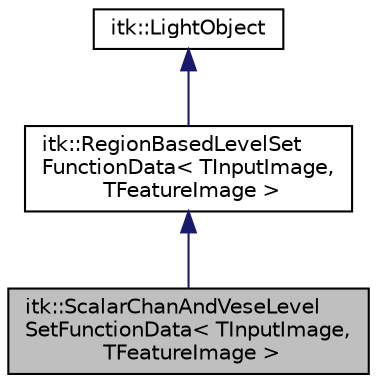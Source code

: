 digraph "itk::ScalarChanAndVeseLevelSetFunctionData&lt; TInputImage, TFeatureImage &gt;"
{
 // LATEX_PDF_SIZE
  edge [fontname="Helvetica",fontsize="10",labelfontname="Helvetica",labelfontsize="10"];
  node [fontname="Helvetica",fontsize="10",shape=record];
  Node1 [label="itk::ScalarChanAndVeseLevel\lSetFunctionData\< TInputImage,\l TFeatureImage \>",height=0.2,width=0.4,color="black", fillcolor="grey75", style="filled", fontcolor="black",tooltip="Helper class used to share data in the ScalarChanAndVeseLevelSetFunction."];
  Node2 -> Node1 [dir="back",color="midnightblue",fontsize="10",style="solid",fontname="Helvetica"];
  Node2 [label="itk::RegionBasedLevelSet\lFunctionData\< TInputImage,\l TFeatureImage \>",height=0.2,width=0.4,color="black", fillcolor="white", style="filled",URL="$classitk_1_1RegionBasedLevelSetFunctionData.html",tooltip="Helper class used to share data in the ScalarChanAndVeseLevelSetFunction."];
  Node3 -> Node2 [dir="back",color="midnightblue",fontsize="10",style="solid",fontname="Helvetica"];
  Node3 [label="itk::LightObject",height=0.2,width=0.4,color="black", fillcolor="white", style="filled",URL="$classitk_1_1LightObject.html",tooltip="Light weight base class for most itk classes."];
}
